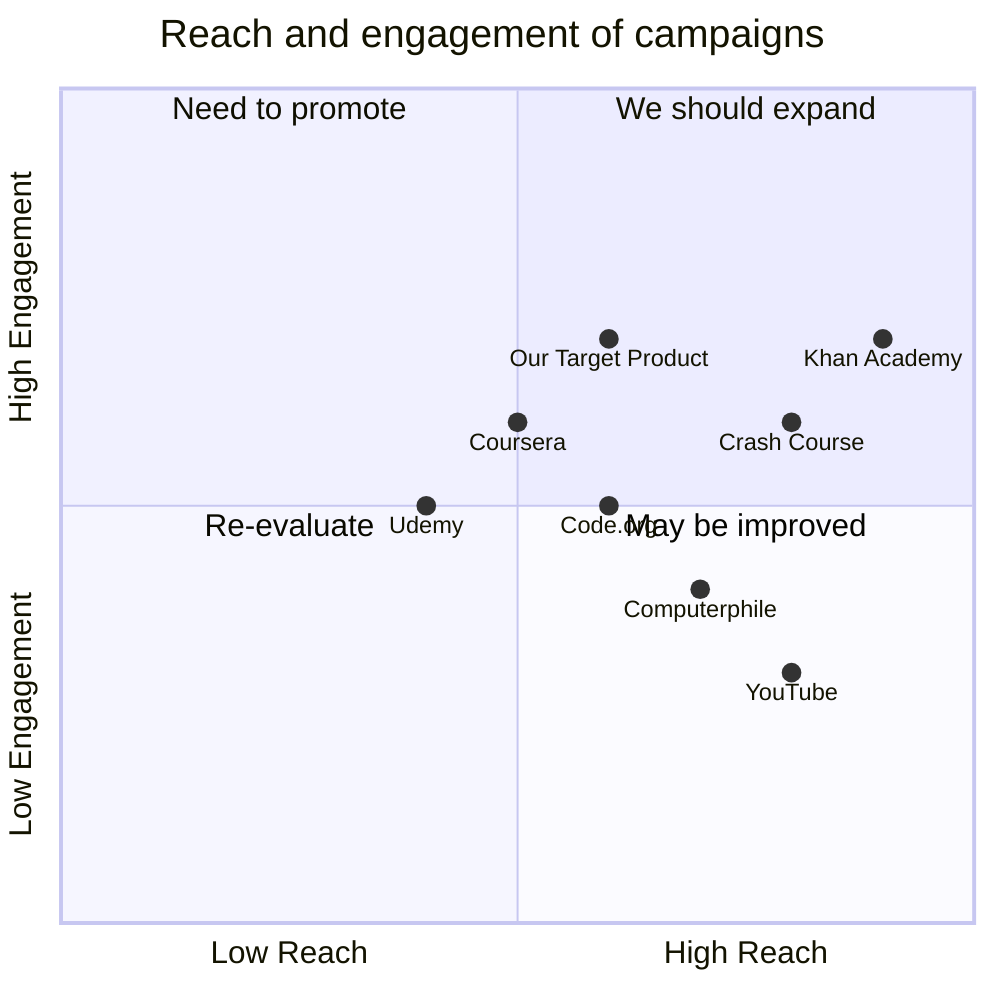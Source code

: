 quadrantChart
    title Reach and engagement of campaigns
    x-axis Low Reach --> High Reach
    y-axis Low Engagement --> High Engagement
    quadrant-1 We should expand
    quadrant-2 Need to promote
    quadrant-3 Re-evaluate
    quadrant-4 May be improved
    "Computerphile": [0.7, 0.4]
    "Crash Course": [0.8, 0.6]
    "Khan Academy": [0.9, 0.7]
    "Code.org": [0.6, 0.5]
    "Coursera": [0.5, 0.6]
    "Udemy": [0.4, 0.5]
    "YouTube": [0.8, 0.3]
    "Our Target Product": [0.6, 0.7]